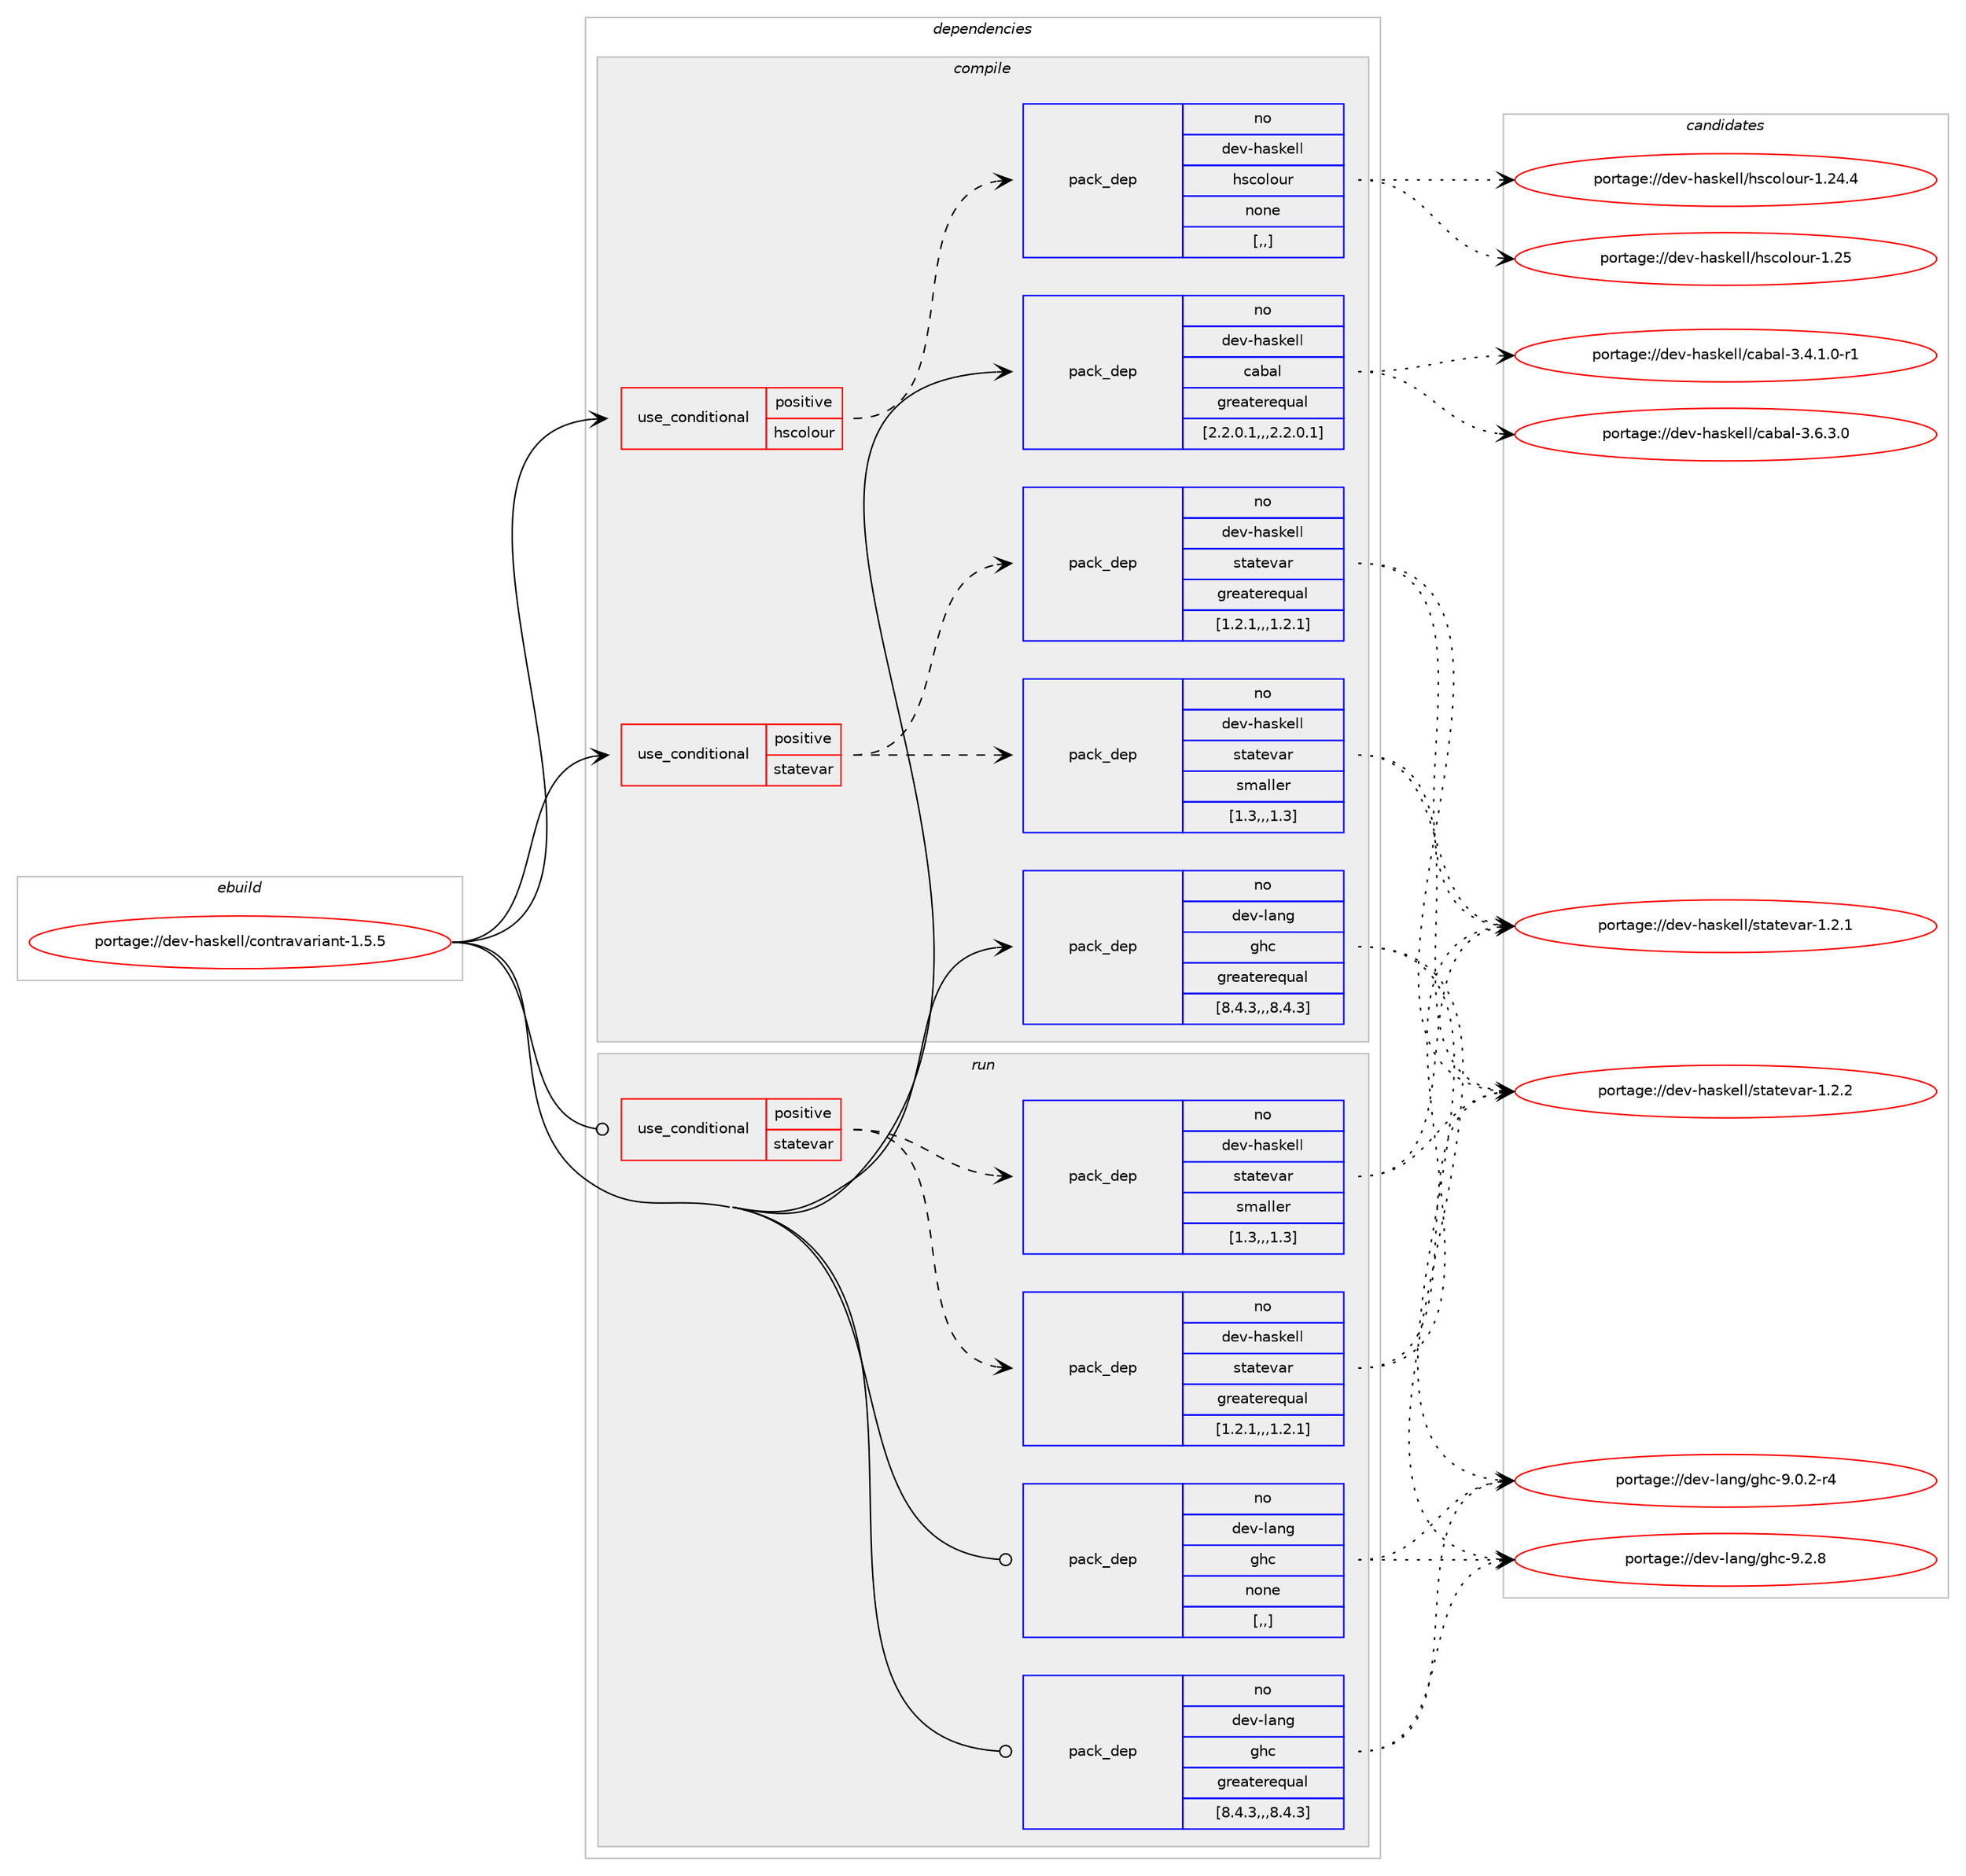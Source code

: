 digraph prolog {

# *************
# Graph options
# *************

newrank=true;
concentrate=true;
compound=true;
graph [rankdir=LR,fontname=Helvetica,fontsize=10,ranksep=1.5];#, ranksep=2.5, nodesep=0.2];
edge  [arrowhead=vee];
node  [fontname=Helvetica,fontsize=10];

# **********
# The ebuild
# **********

subgraph cluster_leftcol {
color=gray;
rank=same;
label=<<i>ebuild</i>>;
id [label="portage://dev-haskell/contravariant-1.5.5", color=red, width=4, href="../dev-haskell/contravariant-1.5.5.svg"];
}

# ****************
# The dependencies
# ****************

subgraph cluster_midcol {
color=gray;
label=<<i>dependencies</i>>;
subgraph cluster_compile {
fillcolor="#eeeeee";
style=filled;
label=<<i>compile</i>>;
subgraph cond19657 {
dependency76520 [label=<<TABLE BORDER="0" CELLBORDER="1" CELLSPACING="0" CELLPADDING="4"><TR><TD ROWSPAN="3" CELLPADDING="10">use_conditional</TD></TR><TR><TD>positive</TD></TR><TR><TD>hscolour</TD></TR></TABLE>>, shape=none, color=red];
subgraph pack55922 {
dependency76521 [label=<<TABLE BORDER="0" CELLBORDER="1" CELLSPACING="0" CELLPADDING="4" WIDTH="220"><TR><TD ROWSPAN="6" CELLPADDING="30">pack_dep</TD></TR><TR><TD WIDTH="110">no</TD></TR><TR><TD>dev-haskell</TD></TR><TR><TD>hscolour</TD></TR><TR><TD>none</TD></TR><TR><TD>[,,]</TD></TR></TABLE>>, shape=none, color=blue];
}
dependency76520:e -> dependency76521:w [weight=20,style="dashed",arrowhead="vee"];
}
id:e -> dependency76520:w [weight=20,style="solid",arrowhead="vee"];
subgraph cond19658 {
dependency76522 [label=<<TABLE BORDER="0" CELLBORDER="1" CELLSPACING="0" CELLPADDING="4"><TR><TD ROWSPAN="3" CELLPADDING="10">use_conditional</TD></TR><TR><TD>positive</TD></TR><TR><TD>statevar</TD></TR></TABLE>>, shape=none, color=red];
subgraph pack55923 {
dependency76523 [label=<<TABLE BORDER="0" CELLBORDER="1" CELLSPACING="0" CELLPADDING="4" WIDTH="220"><TR><TD ROWSPAN="6" CELLPADDING="30">pack_dep</TD></TR><TR><TD WIDTH="110">no</TD></TR><TR><TD>dev-haskell</TD></TR><TR><TD>statevar</TD></TR><TR><TD>greaterequal</TD></TR><TR><TD>[1.2.1,,,1.2.1]</TD></TR></TABLE>>, shape=none, color=blue];
}
dependency76522:e -> dependency76523:w [weight=20,style="dashed",arrowhead="vee"];
subgraph pack55924 {
dependency76524 [label=<<TABLE BORDER="0" CELLBORDER="1" CELLSPACING="0" CELLPADDING="4" WIDTH="220"><TR><TD ROWSPAN="6" CELLPADDING="30">pack_dep</TD></TR><TR><TD WIDTH="110">no</TD></TR><TR><TD>dev-haskell</TD></TR><TR><TD>statevar</TD></TR><TR><TD>smaller</TD></TR><TR><TD>[1.3,,,1.3]</TD></TR></TABLE>>, shape=none, color=blue];
}
dependency76522:e -> dependency76524:w [weight=20,style="dashed",arrowhead="vee"];
}
id:e -> dependency76522:w [weight=20,style="solid",arrowhead="vee"];
subgraph pack55925 {
dependency76525 [label=<<TABLE BORDER="0" CELLBORDER="1" CELLSPACING="0" CELLPADDING="4" WIDTH="220"><TR><TD ROWSPAN="6" CELLPADDING="30">pack_dep</TD></TR><TR><TD WIDTH="110">no</TD></TR><TR><TD>dev-haskell</TD></TR><TR><TD>cabal</TD></TR><TR><TD>greaterequal</TD></TR><TR><TD>[2.2.0.1,,,2.2.0.1]</TD></TR></TABLE>>, shape=none, color=blue];
}
id:e -> dependency76525:w [weight=20,style="solid",arrowhead="vee"];
subgraph pack55926 {
dependency76526 [label=<<TABLE BORDER="0" CELLBORDER="1" CELLSPACING="0" CELLPADDING="4" WIDTH="220"><TR><TD ROWSPAN="6" CELLPADDING="30">pack_dep</TD></TR><TR><TD WIDTH="110">no</TD></TR><TR><TD>dev-lang</TD></TR><TR><TD>ghc</TD></TR><TR><TD>greaterequal</TD></TR><TR><TD>[8.4.3,,,8.4.3]</TD></TR></TABLE>>, shape=none, color=blue];
}
id:e -> dependency76526:w [weight=20,style="solid",arrowhead="vee"];
}
subgraph cluster_compileandrun {
fillcolor="#eeeeee";
style=filled;
label=<<i>compile and run</i>>;
}
subgraph cluster_run {
fillcolor="#eeeeee";
style=filled;
label=<<i>run</i>>;
subgraph cond19659 {
dependency76527 [label=<<TABLE BORDER="0" CELLBORDER="1" CELLSPACING="0" CELLPADDING="4"><TR><TD ROWSPAN="3" CELLPADDING="10">use_conditional</TD></TR><TR><TD>positive</TD></TR><TR><TD>statevar</TD></TR></TABLE>>, shape=none, color=red];
subgraph pack55927 {
dependency76528 [label=<<TABLE BORDER="0" CELLBORDER="1" CELLSPACING="0" CELLPADDING="4" WIDTH="220"><TR><TD ROWSPAN="6" CELLPADDING="30">pack_dep</TD></TR><TR><TD WIDTH="110">no</TD></TR><TR><TD>dev-haskell</TD></TR><TR><TD>statevar</TD></TR><TR><TD>greaterequal</TD></TR><TR><TD>[1.2.1,,,1.2.1]</TD></TR></TABLE>>, shape=none, color=blue];
}
dependency76527:e -> dependency76528:w [weight=20,style="dashed",arrowhead="vee"];
subgraph pack55928 {
dependency76529 [label=<<TABLE BORDER="0" CELLBORDER="1" CELLSPACING="0" CELLPADDING="4" WIDTH="220"><TR><TD ROWSPAN="6" CELLPADDING="30">pack_dep</TD></TR><TR><TD WIDTH="110">no</TD></TR><TR><TD>dev-haskell</TD></TR><TR><TD>statevar</TD></TR><TR><TD>smaller</TD></TR><TR><TD>[1.3,,,1.3]</TD></TR></TABLE>>, shape=none, color=blue];
}
dependency76527:e -> dependency76529:w [weight=20,style="dashed",arrowhead="vee"];
}
id:e -> dependency76527:w [weight=20,style="solid",arrowhead="odot"];
subgraph pack55929 {
dependency76530 [label=<<TABLE BORDER="0" CELLBORDER="1" CELLSPACING="0" CELLPADDING="4" WIDTH="220"><TR><TD ROWSPAN="6" CELLPADDING="30">pack_dep</TD></TR><TR><TD WIDTH="110">no</TD></TR><TR><TD>dev-lang</TD></TR><TR><TD>ghc</TD></TR><TR><TD>greaterequal</TD></TR><TR><TD>[8.4.3,,,8.4.3]</TD></TR></TABLE>>, shape=none, color=blue];
}
id:e -> dependency76530:w [weight=20,style="solid",arrowhead="odot"];
subgraph pack55930 {
dependency76531 [label=<<TABLE BORDER="0" CELLBORDER="1" CELLSPACING="0" CELLPADDING="4" WIDTH="220"><TR><TD ROWSPAN="6" CELLPADDING="30">pack_dep</TD></TR><TR><TD WIDTH="110">no</TD></TR><TR><TD>dev-lang</TD></TR><TR><TD>ghc</TD></TR><TR><TD>none</TD></TR><TR><TD>[,,]</TD></TR></TABLE>>, shape=none, color=blue];
}
id:e -> dependency76531:w [weight=20,style="solid",arrowhead="odot"];
}
}

# **************
# The candidates
# **************

subgraph cluster_choices {
rank=same;
color=gray;
label=<<i>candidates</i>>;

subgraph choice55922 {
color=black;
nodesep=1;
choice1001011184510497115107101108108471041159911110811111711445494650524652 [label="portage://dev-haskell/hscolour-1.24.4", color=red, width=4,href="../dev-haskell/hscolour-1.24.4.svg"];
choice100101118451049711510710110810847104115991111081111171144549465053 [label="portage://dev-haskell/hscolour-1.25", color=red, width=4,href="../dev-haskell/hscolour-1.25.svg"];
dependency76521:e -> choice1001011184510497115107101108108471041159911110811111711445494650524652:w [style=dotted,weight="100"];
dependency76521:e -> choice100101118451049711510710110810847104115991111081111171144549465053:w [style=dotted,weight="100"];
}
subgraph choice55923 {
color=black;
nodesep=1;
choice1001011184510497115107101108108471151169711610111897114454946504649 [label="portage://dev-haskell/statevar-1.2.1", color=red, width=4,href="../dev-haskell/statevar-1.2.1.svg"];
choice1001011184510497115107101108108471151169711610111897114454946504650 [label="portage://dev-haskell/statevar-1.2.2", color=red, width=4,href="../dev-haskell/statevar-1.2.2.svg"];
dependency76523:e -> choice1001011184510497115107101108108471151169711610111897114454946504649:w [style=dotted,weight="100"];
dependency76523:e -> choice1001011184510497115107101108108471151169711610111897114454946504650:w [style=dotted,weight="100"];
}
subgraph choice55924 {
color=black;
nodesep=1;
choice1001011184510497115107101108108471151169711610111897114454946504649 [label="portage://dev-haskell/statevar-1.2.1", color=red, width=4,href="../dev-haskell/statevar-1.2.1.svg"];
choice1001011184510497115107101108108471151169711610111897114454946504650 [label="portage://dev-haskell/statevar-1.2.2", color=red, width=4,href="../dev-haskell/statevar-1.2.2.svg"];
dependency76524:e -> choice1001011184510497115107101108108471151169711610111897114454946504649:w [style=dotted,weight="100"];
dependency76524:e -> choice1001011184510497115107101108108471151169711610111897114454946504650:w [style=dotted,weight="100"];
}
subgraph choice55925 {
color=black;
nodesep=1;
choice1001011184510497115107101108108479997989710845514652464946484511449 [label="portage://dev-haskell/cabal-3.4.1.0-r1", color=red, width=4,href="../dev-haskell/cabal-3.4.1.0-r1.svg"];
choice100101118451049711510710110810847999798971084551465446514648 [label="portage://dev-haskell/cabal-3.6.3.0", color=red, width=4,href="../dev-haskell/cabal-3.6.3.0.svg"];
dependency76525:e -> choice1001011184510497115107101108108479997989710845514652464946484511449:w [style=dotted,weight="100"];
dependency76525:e -> choice100101118451049711510710110810847999798971084551465446514648:w [style=dotted,weight="100"];
}
subgraph choice55926 {
color=black;
nodesep=1;
choice100101118451089711010347103104994557464846504511452 [label="portage://dev-lang/ghc-9.0.2-r4", color=red, width=4,href="../dev-lang/ghc-9.0.2-r4.svg"];
choice10010111845108971101034710310499455746504656 [label="portage://dev-lang/ghc-9.2.8", color=red, width=4,href="../dev-lang/ghc-9.2.8.svg"];
dependency76526:e -> choice100101118451089711010347103104994557464846504511452:w [style=dotted,weight="100"];
dependency76526:e -> choice10010111845108971101034710310499455746504656:w [style=dotted,weight="100"];
}
subgraph choice55927 {
color=black;
nodesep=1;
choice1001011184510497115107101108108471151169711610111897114454946504649 [label="portage://dev-haskell/statevar-1.2.1", color=red, width=4,href="../dev-haskell/statevar-1.2.1.svg"];
choice1001011184510497115107101108108471151169711610111897114454946504650 [label="portage://dev-haskell/statevar-1.2.2", color=red, width=4,href="../dev-haskell/statevar-1.2.2.svg"];
dependency76528:e -> choice1001011184510497115107101108108471151169711610111897114454946504649:w [style=dotted,weight="100"];
dependency76528:e -> choice1001011184510497115107101108108471151169711610111897114454946504650:w [style=dotted,weight="100"];
}
subgraph choice55928 {
color=black;
nodesep=1;
choice1001011184510497115107101108108471151169711610111897114454946504649 [label="portage://dev-haskell/statevar-1.2.1", color=red, width=4,href="../dev-haskell/statevar-1.2.1.svg"];
choice1001011184510497115107101108108471151169711610111897114454946504650 [label="portage://dev-haskell/statevar-1.2.2", color=red, width=4,href="../dev-haskell/statevar-1.2.2.svg"];
dependency76529:e -> choice1001011184510497115107101108108471151169711610111897114454946504649:w [style=dotted,weight="100"];
dependency76529:e -> choice1001011184510497115107101108108471151169711610111897114454946504650:w [style=dotted,weight="100"];
}
subgraph choice55929 {
color=black;
nodesep=1;
choice100101118451089711010347103104994557464846504511452 [label="portage://dev-lang/ghc-9.0.2-r4", color=red, width=4,href="../dev-lang/ghc-9.0.2-r4.svg"];
choice10010111845108971101034710310499455746504656 [label="portage://dev-lang/ghc-9.2.8", color=red, width=4,href="../dev-lang/ghc-9.2.8.svg"];
dependency76530:e -> choice100101118451089711010347103104994557464846504511452:w [style=dotted,weight="100"];
dependency76530:e -> choice10010111845108971101034710310499455746504656:w [style=dotted,weight="100"];
}
subgraph choice55930 {
color=black;
nodesep=1;
choice100101118451089711010347103104994557464846504511452 [label="portage://dev-lang/ghc-9.0.2-r4", color=red, width=4,href="../dev-lang/ghc-9.0.2-r4.svg"];
choice10010111845108971101034710310499455746504656 [label="portage://dev-lang/ghc-9.2.8", color=red, width=4,href="../dev-lang/ghc-9.2.8.svg"];
dependency76531:e -> choice100101118451089711010347103104994557464846504511452:w [style=dotted,weight="100"];
dependency76531:e -> choice10010111845108971101034710310499455746504656:w [style=dotted,weight="100"];
}
}

}
